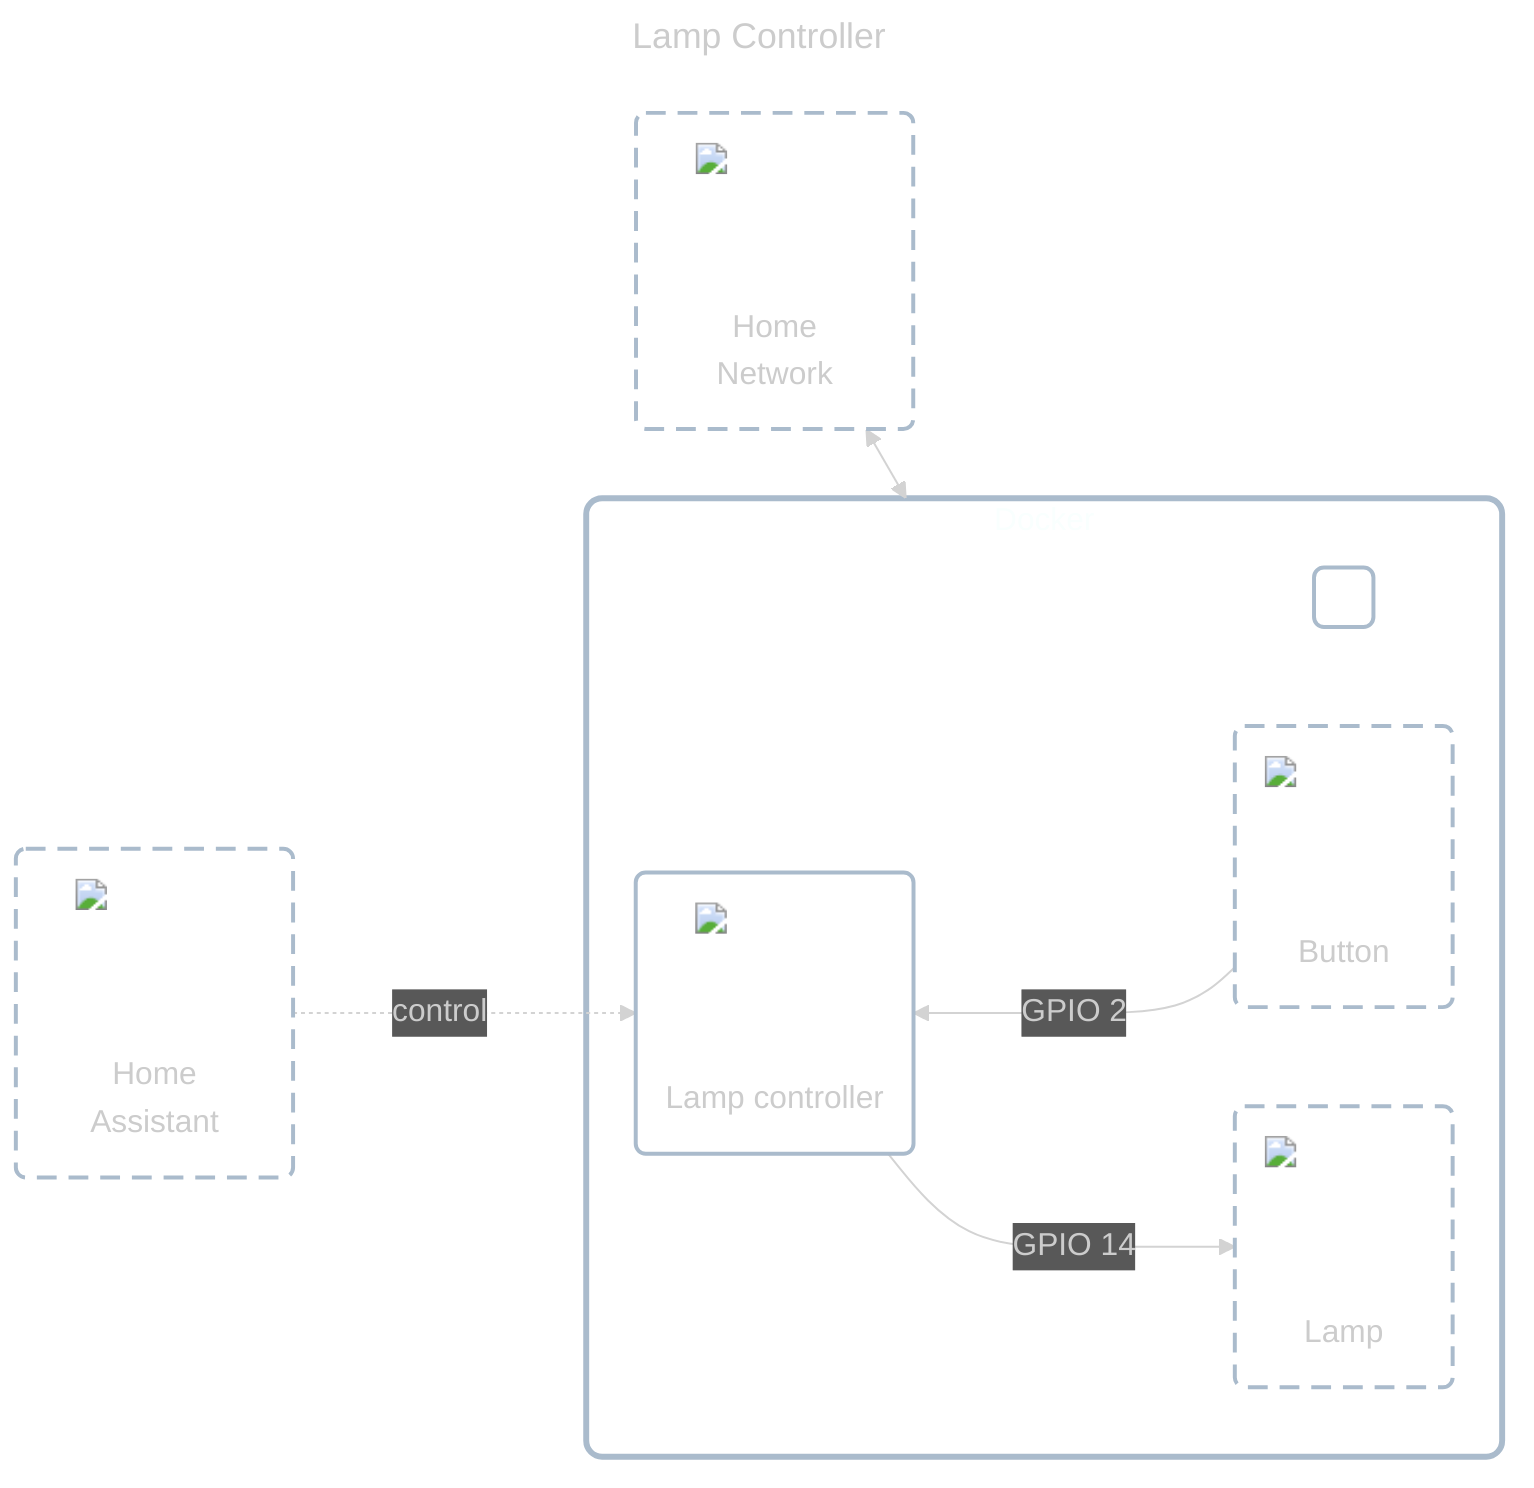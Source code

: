 ---
title: Lamp Controller
config:
    theme: dark
---

flowchart LR
    classDef cluster fill:#ffffff00,stroke:#aabbccff,stroke-width:3px,rx:8px,ry:8px;
    classDef node fill:#ffffff00,stroke:#aabbccff,stroke-width:2px,rx:5px,ry:5px;
    classDef dashed_border stroke-dasharray:10 6;

    home_network["<div style='position:relative;width:80px;height:80px;margin:0 auto;margin-bottom:0.1em'><img src='../../../../icons/network.png' style='min-width:80px;max-width:80px' /></div>Home<br/>Network"]
    class home_network dashed_border
    home_assistant["<div style='position:relative;width:80px;height:80px;margin:0 auto;margin-bottom:0.5em'><img src='../../../../icons/homeassistant.png' style='min-width:80px;max-width:80px' /></div>Home<br/>Assistant"]
    class home_assistant dashed_border

    subgraph app_wrapper["Docker"]
        network_interface(" ")
        lamp_controller("<div style='position:relative;width:80px;height:80px;margin:0 auto;margin-bottom:0.5em'><img src='../../../../icons/placeholder.png' style='min-width:80px;max-width:80px' /></div>Lamp controller")

        gpio_button("<div style='position:relative;width:80px;height:80px;margin:0 auto;margin-bottom:0.5em'><img src='../../../../icons/button.png' style='min-width:80px;max-width:80px' /></div>Button")
        class gpio_button dashed_border
        gpio_lamp("<div style='position:relative;width:80px;height:80px;margin:0 auto;margin-bottom:0.5em'><img src='../../../../icons/lightbulb.png' style='min-width:80px;max-width:80px' /></div>Lamp")
        class gpio_lamp dashed_border

        lamp_controller ~~~ gpio_button --->|GPIO 2| lamp_controller
        lamp_controller --->|GPIO 14| gpio_lamp
    end

    home_network <---> app_wrapper
    home_assistant -..->|control| lamp_controller